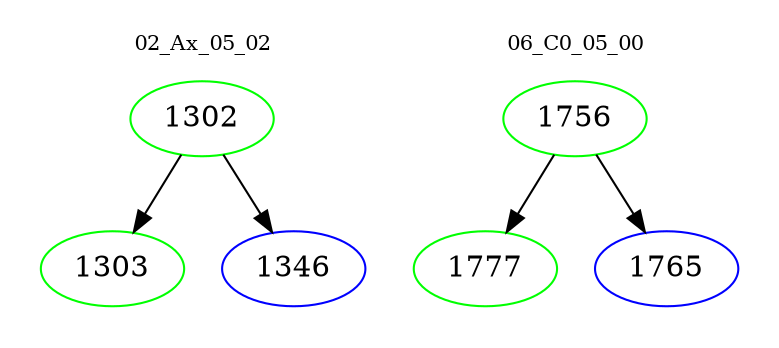 digraph{
subgraph cluster_0 {
color = white
label = "02_Ax_05_02";
fontsize=10;
T0_1302 [label="1302", color="green"]
T0_1302 -> T0_1303 [color="black"]
T0_1303 [label="1303", color="green"]
T0_1302 -> T0_1346 [color="black"]
T0_1346 [label="1346", color="blue"]
}
subgraph cluster_1 {
color = white
label = "06_C0_05_00";
fontsize=10;
T1_1756 [label="1756", color="green"]
T1_1756 -> T1_1777 [color="black"]
T1_1777 [label="1777", color="green"]
T1_1756 -> T1_1765 [color="black"]
T1_1765 [label="1765", color="blue"]
}
}
